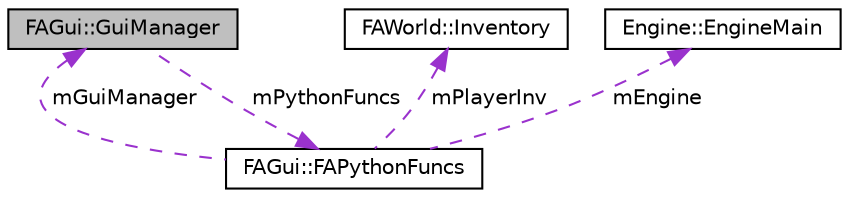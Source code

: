 digraph G
{
  edge [fontname="Helvetica",fontsize="10",labelfontname="Helvetica",labelfontsize="10"];
  node [fontname="Helvetica",fontsize="10",shape=record];
  Node1 [label="FAGui::GuiManager",height=0.2,width=0.4,color="black", fillcolor="grey75", style="filled" fontcolor="black"];
  Node2 -> Node1 [dir="back",color="darkorchid3",fontsize="10",style="dashed",label=" mPythonFuncs" ,fontname="Helvetica"];
  Node2 [label="FAGui::FAPythonFuncs",height=0.2,width=0.4,color="black", fillcolor="white", style="filled",URL="$class_f_a_gui_1_1_f_a_python_funcs.html"];
  Node1 -> Node2 [dir="back",color="darkorchid3",fontsize="10",style="dashed",label=" mGuiManager" ,fontname="Helvetica"];
  Node3 -> Node2 [dir="back",color="darkorchid3",fontsize="10",style="dashed",label=" mPlayerInv" ,fontname="Helvetica"];
  Node3 [label="FAWorld::Inventory",height=0.2,width=0.4,color="black", fillcolor="white", style="filled",URL="$class_f_a_world_1_1_inventory.html"];
  Node4 -> Node2 [dir="back",color="darkorchid3",fontsize="10",style="dashed",label=" mEngine" ,fontname="Helvetica"];
  Node4 [label="Engine::EngineMain",height=0.2,width=0.4,color="black", fillcolor="white", style="filled",URL="$class_engine_1_1_engine_main.html"];
}
